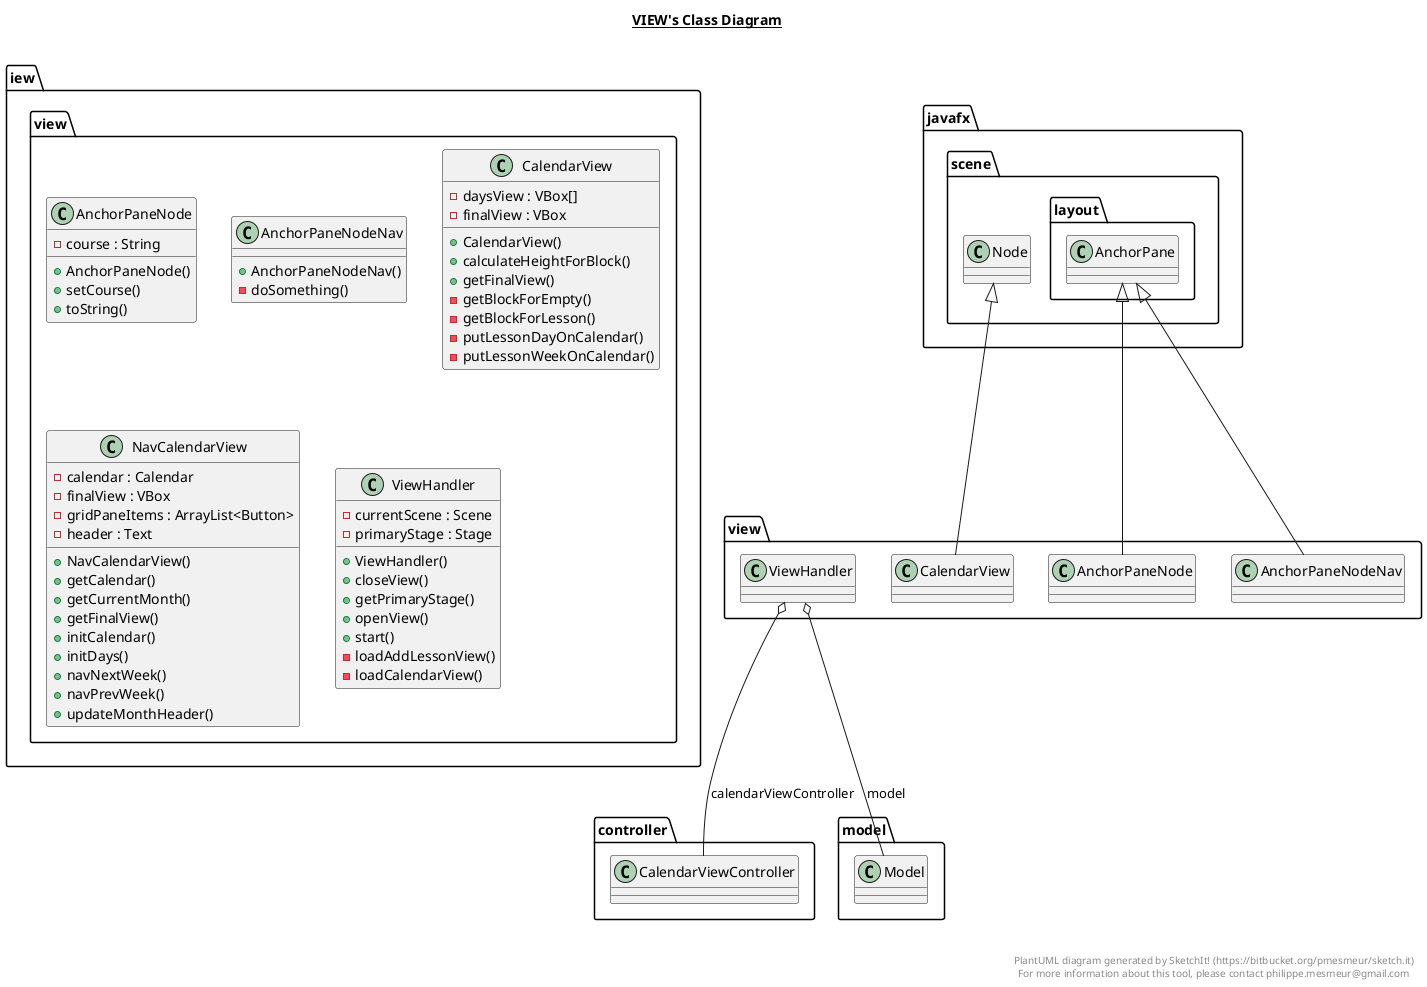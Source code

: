 @startuml

title __VIEW's Class Diagram__\n


    namespace iew {
      class view.AnchorPaneNode {
          - course : String
          + AnchorPaneNode()
          + setCourse()
          + toString()
      }
    }

  


    namespace iew {
      class view.AnchorPaneNodeNav {
          + AnchorPaneNodeNav()
          - doSomething()
      }
    }

  


    namespace iew {
      class view.CalendarView {
          - daysView : VBox[]
          - finalView : VBox
          + CalendarView()
          + calculateHeightForBlock()
          + getFinalView()
          - getBlockForEmpty()
          - getBlockForLesson()
          - putLessonDayOnCalendar()
          - putLessonWeekOnCalendar()
      }
    }

  


    namespace iew {
      class view.NavCalendarView {
          - calendar : Calendar
          - finalView : VBox
          - gridPaneItems : ArrayList<Button>
          - header : Text
          + NavCalendarView()
          + getCalendar()
          + getCurrentMonth()
          + getFinalView()
          + initCalendar()
          + initDays()
          + navNextWeek()
          + navPrevWeek()
          + updateMonthHeader()
      }
    }

  


    namespace iew {
      class view.ViewHandler {
          - currentScene : Scene
          - primaryStage : Stage
          + ViewHandler()
          + closeView()
          + getPrimaryStage()
          + openView()
          + start()
          - loadAddLessonView()
          - loadCalendarView()
      }
    }

  

  view.AnchorPaneNode -up-|> javafx.scene.layout.AnchorPane
  view.AnchorPaneNodeNav -up-|> javafx.scene.layout.AnchorPane
  view.CalendarView -up-|> javafx.scene.Node
  view.ViewHandler o-- controller.CalendarViewController : calendarViewController
  view.ViewHandler o-- model.Model : model


right footer


PlantUML diagram generated by SketchIt! (https://bitbucket.org/pmesmeur/sketch.it)
For more information about this tool, please contact philippe.mesmeur@gmail.com
endfooter

@enduml
